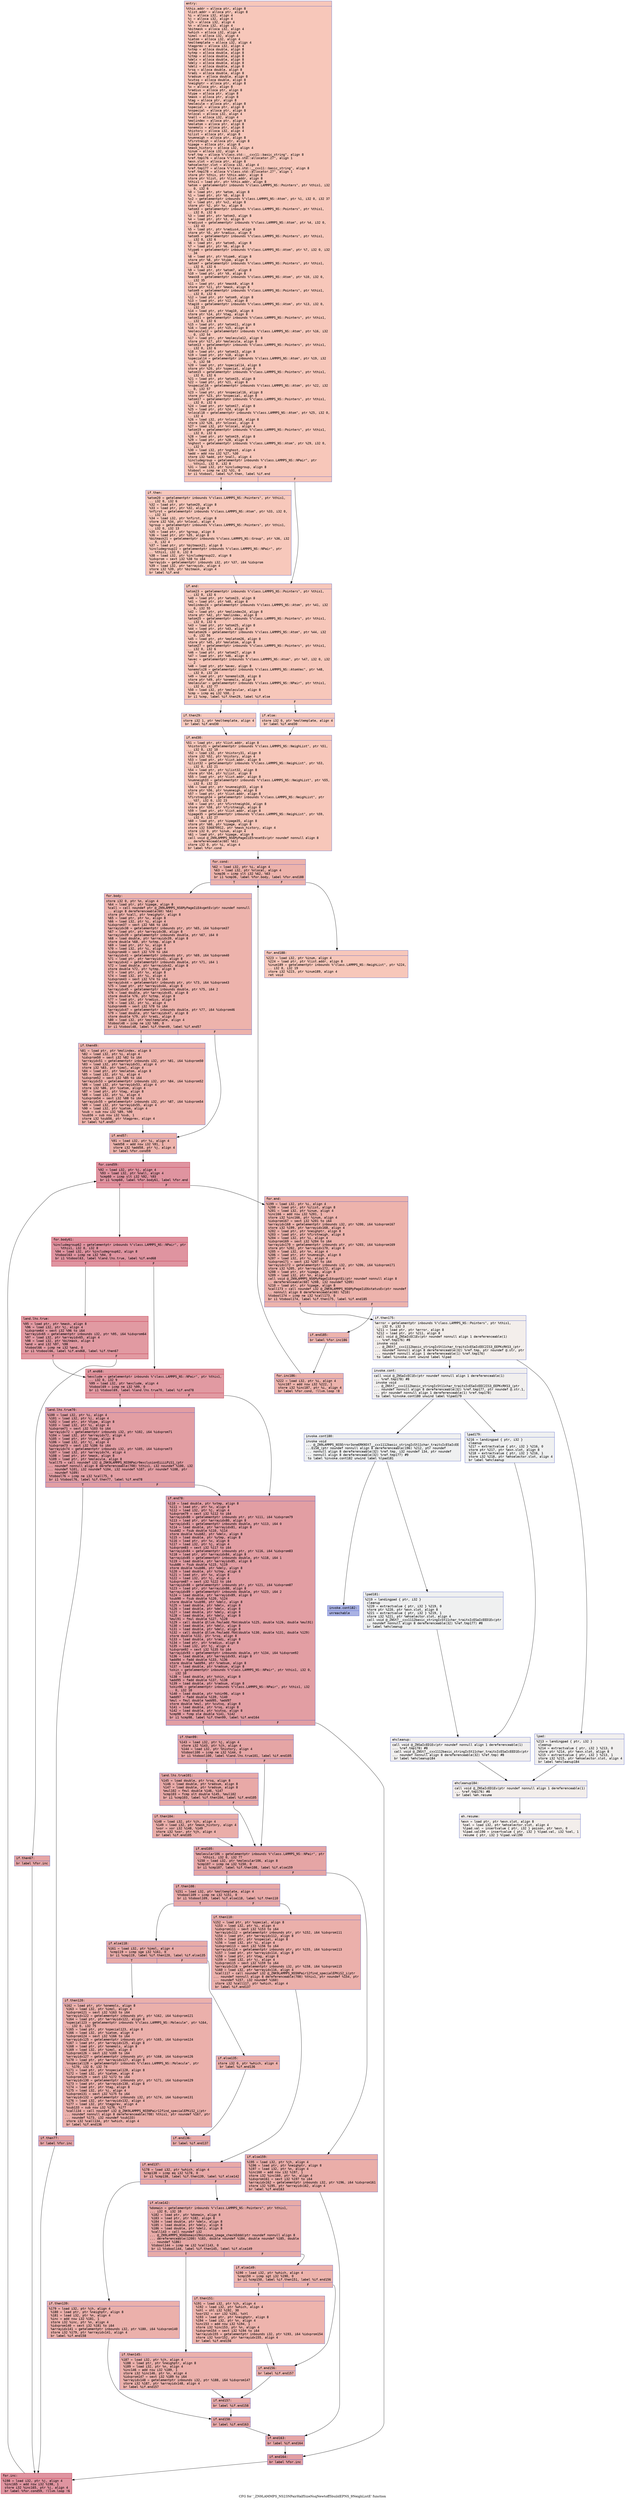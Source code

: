 digraph "CFG for '_ZN9LAMMPS_NS23NPairHalfSizeNsqNewtoff5buildEPNS_9NeighListE' function" {
	label="CFG for '_ZN9LAMMPS_NS23NPairHalfSizeNsqNewtoff5buildEPNS_9NeighListE' function";

	Node0x555a968a8cb0 [shape=record,color="#3d50c3ff", style=filled, fillcolor="#ec7f6370" fontname="Courier",label="{entry:\l|  %this.addr = alloca ptr, align 8\l  %list.addr = alloca ptr, align 8\l  %i = alloca i32, align 4\l  %j = alloca i32, align 4\l  %jh = alloca i32, align 4\l  %n = alloca i32, align 4\l  %bitmask = alloca i32, align 4\l  %which = alloca i32, align 4\l  %imol = alloca i32, align 4\l  %iatom = alloca i32, align 4\l  %moltemplate = alloca i32, align 4\l  %tagprev = alloca i32, align 4\l  %xtmp = alloca double, align 8\l  %ytmp = alloca double, align 8\l  %ztmp = alloca double, align 8\l  %delx = alloca double, align 8\l  %dely = alloca double, align 8\l  %delz = alloca double, align 8\l  %rsq = alloca double, align 8\l  %radi = alloca double, align 8\l  %radsum = alloca double, align 8\l  %cutsq = alloca double, align 8\l  %neighptr = alloca ptr, align 8\l  %x = alloca ptr, align 8\l  %radius = alloca ptr, align 8\l  %type = alloca ptr, align 8\l  %mask = alloca ptr, align 8\l  %tag = alloca ptr, align 8\l  %molecule = alloca ptr, align 8\l  %special = alloca ptr, align 8\l  %nspecial = alloca ptr, align 8\l  %nlocal = alloca i32, align 4\l  %nall = alloca i32, align 4\l  %molindex = alloca ptr, align 8\l  %molatom = alloca ptr, align 8\l  %onemols = alloca ptr, align 8\l  %history = alloca i32, align 4\l  %ilist = alloca ptr, align 8\l  %numneigh = alloca ptr, align 8\l  %firstneigh = alloca ptr, align 8\l  %ipage = alloca ptr, align 8\l  %mask_history = alloca i32, align 4\l  %inum = alloca i32, align 4\l  %ref.tmp = alloca %\"class.std::__cxx11::basic_string\", align 8\l  %ref.tmp176 = alloca %\"class.std::allocator.27\", align 1\l  %exn.slot = alloca ptr, align 8\l  %ehselector.slot = alloca i32, align 4\l  %ref.tmp177 = alloca %\"class.std::__cxx11::basic_string\", align 8\l  %ref.tmp178 = alloca %\"class.std::allocator.27\", align 1\l  store ptr %this, ptr %this.addr, align 8\l  store ptr %list, ptr %list.addr, align 8\l  %this1 = load ptr, ptr %this.addr, align 8\l  %atom = getelementptr inbounds %\"class.LAMMPS_NS::Pointers\", ptr %this1, i32\l... 0, i32 6\l  %0 = load ptr, ptr %atom, align 8\l  %1 = load ptr, ptr %0, align 8\l  %x2 = getelementptr inbounds %\"class.LAMMPS_NS::Atom\", ptr %1, i32 0, i32 37\l  %2 = load ptr, ptr %x2, align 8\l  store ptr %2, ptr %x, align 8\l  %atom3 = getelementptr inbounds %\"class.LAMMPS_NS::Pointers\", ptr %this1,\l... i32 0, i32 6\l  %3 = load ptr, ptr %atom3, align 8\l  %4 = load ptr, ptr %3, align 8\l  %radius4 = getelementptr inbounds %\"class.LAMMPS_NS::Atom\", ptr %4, i32 0,\l... i32 43\l  %5 = load ptr, ptr %radius4, align 8\l  store ptr %5, ptr %radius, align 8\l  %atom5 = getelementptr inbounds %\"class.LAMMPS_NS::Pointers\", ptr %this1,\l... i32 0, i32 6\l  %6 = load ptr, ptr %atom5, align 8\l  %7 = load ptr, ptr %6, align 8\l  %type6 = getelementptr inbounds %\"class.LAMMPS_NS::Atom\", ptr %7, i32 0, i32\l... 34\l  %8 = load ptr, ptr %type6, align 8\l  store ptr %8, ptr %type, align 8\l  %atom7 = getelementptr inbounds %\"class.LAMMPS_NS::Pointers\", ptr %this1,\l... i32 0, i32 6\l  %9 = load ptr, ptr %atom7, align 8\l  %10 = load ptr, ptr %9, align 8\l  %mask8 = getelementptr inbounds %\"class.LAMMPS_NS::Atom\", ptr %10, i32 0,\l... i32 35\l  %11 = load ptr, ptr %mask8, align 8\l  store ptr %11, ptr %mask, align 8\l  %atom9 = getelementptr inbounds %\"class.LAMMPS_NS::Pointers\", ptr %this1,\l... i32 0, i32 6\l  %12 = load ptr, ptr %atom9, align 8\l  %13 = load ptr, ptr %12, align 8\l  %tag10 = getelementptr inbounds %\"class.LAMMPS_NS::Atom\", ptr %13, i32 0,\l... i32 33\l  %14 = load ptr, ptr %tag10, align 8\l  store ptr %14, ptr %tag, align 8\l  %atom11 = getelementptr inbounds %\"class.LAMMPS_NS::Pointers\", ptr %this1,\l... i32 0, i32 6\l  %15 = load ptr, ptr %atom11, align 8\l  %16 = load ptr, ptr %15, align 8\l  %molecule12 = getelementptr inbounds %\"class.LAMMPS_NS::Atom\", ptr %16, i32\l... 0, i32 54\l  %17 = load ptr, ptr %molecule12, align 8\l  store ptr %17, ptr %molecule, align 8\l  %atom13 = getelementptr inbounds %\"class.LAMMPS_NS::Pointers\", ptr %this1,\l... i32 0, i32 6\l  %18 = load ptr, ptr %atom13, align 8\l  %19 = load ptr, ptr %18, align 8\l  %special14 = getelementptr inbounds %\"class.LAMMPS_NS::Atom\", ptr %19, i32\l... 0, i32 58\l  %20 = load ptr, ptr %special14, align 8\l  store ptr %20, ptr %special, align 8\l  %atom15 = getelementptr inbounds %\"class.LAMMPS_NS::Pointers\", ptr %this1,\l... i32 0, i32 6\l  %21 = load ptr, ptr %atom15, align 8\l  %22 = load ptr, ptr %21, align 8\l  %nspecial16 = getelementptr inbounds %\"class.LAMMPS_NS::Atom\", ptr %22, i32\l... 0, i32 57\l  %23 = load ptr, ptr %nspecial16, align 8\l  store ptr %23, ptr %nspecial, align 8\l  %atom17 = getelementptr inbounds %\"class.LAMMPS_NS::Pointers\", ptr %this1,\l... i32 0, i32 6\l  %24 = load ptr, ptr %atom17, align 8\l  %25 = load ptr, ptr %24, align 8\l  %nlocal18 = getelementptr inbounds %\"class.LAMMPS_NS::Atom\", ptr %25, i32 0,\l... i32 4\l  %26 = load i32, ptr %nlocal18, align 8\l  store i32 %26, ptr %nlocal, align 4\l  %27 = load i32, ptr %nlocal, align 4\l  %atom19 = getelementptr inbounds %\"class.LAMMPS_NS::Pointers\", ptr %this1,\l... i32 0, i32 6\l  %28 = load ptr, ptr %atom19, align 8\l  %29 = load ptr, ptr %28, align 8\l  %nghost = getelementptr inbounds %\"class.LAMMPS_NS::Atom\", ptr %29, i32 0,\l... i32 5\l  %30 = load i32, ptr %nghost, align 4\l  %add = add nsw i32 %27, %30\l  store i32 %add, ptr %nall, align 4\l  %includegroup = getelementptr inbounds %\"class.LAMMPS_NS::NPair\", ptr\l... %this1, i32 0, i32 8\l  %31 = load i32, ptr %includegroup, align 8\l  %tobool = icmp ne i32 %31, 0\l  br i1 %tobool, label %if.then, label %if.end\l|{<s0>T|<s1>F}}"];
	Node0x555a968a8cb0:s0 -> Node0x555a968af0a0[tooltip="entry -> if.then\nProbability 62.50%" ];
	Node0x555a968a8cb0:s1 -> Node0x555a968af110[tooltip="entry -> if.end\nProbability 37.50%" ];
	Node0x555a968af0a0 [shape=record,color="#3d50c3ff", style=filled, fillcolor="#ed836670" fontname="Courier",label="{if.then:\l|  %atom20 = getelementptr inbounds %\"class.LAMMPS_NS::Pointers\", ptr %this1,\l... i32 0, i32 6\l  %32 = load ptr, ptr %atom20, align 8\l  %33 = load ptr, ptr %32, align 8\l  %nfirst = getelementptr inbounds %\"class.LAMMPS_NS::Atom\", ptr %33, i32 0,\l... i32 31\l  %34 = load i32, ptr %nfirst, align 8\l  store i32 %34, ptr %nlocal, align 4\l  %group = getelementptr inbounds %\"class.LAMMPS_NS::Pointers\", ptr %this1,\l... i32 0, i32 13\l  %35 = load ptr, ptr %group, align 8\l  %36 = load ptr, ptr %35, align 8\l  %bitmask21 = getelementptr inbounds %\"class.LAMMPS_NS::Group\", ptr %36, i32\l... 0, i32 4\l  %37 = load ptr, ptr %bitmask21, align 8\l  %includegroup22 = getelementptr inbounds %\"class.LAMMPS_NS::NPair\", ptr\l... %this1, i32 0, i32 8\l  %38 = load i32, ptr %includegroup22, align 8\l  %idxprom = sext i32 %38 to i64\l  %arrayidx = getelementptr inbounds i32, ptr %37, i64 %idxprom\l  %39 = load i32, ptr %arrayidx, align 4\l  store i32 %39, ptr %bitmask, align 4\l  br label %if.end\l}"];
	Node0x555a968af0a0 -> Node0x555a968af110[tooltip="if.then -> if.end\nProbability 100.00%" ];
	Node0x555a968af110 [shape=record,color="#3d50c3ff", style=filled, fillcolor="#ec7f6370" fontname="Courier",label="{if.end:\l|  %atom23 = getelementptr inbounds %\"class.LAMMPS_NS::Pointers\", ptr %this1,\l... i32 0, i32 6\l  %40 = load ptr, ptr %atom23, align 8\l  %41 = load ptr, ptr %40, align 8\l  %molindex24 = getelementptr inbounds %\"class.LAMMPS_NS::Atom\", ptr %41, i32\l... 0, i32 55\l  %42 = load ptr, ptr %molindex24, align 8\l  store ptr %42, ptr %molindex, align 8\l  %atom25 = getelementptr inbounds %\"class.LAMMPS_NS::Pointers\", ptr %this1,\l... i32 0, i32 6\l  %43 = load ptr, ptr %atom25, align 8\l  %44 = load ptr, ptr %43, align 8\l  %molatom26 = getelementptr inbounds %\"class.LAMMPS_NS::Atom\", ptr %44, i32\l... 0, i32 56\l  %45 = load ptr, ptr %molatom26, align 8\l  store ptr %45, ptr %molatom, align 8\l  %atom27 = getelementptr inbounds %\"class.LAMMPS_NS::Pointers\", ptr %this1,\l... i32 0, i32 6\l  %46 = load ptr, ptr %atom27, align 8\l  %47 = load ptr, ptr %46, align 8\l  %avec = getelementptr inbounds %\"class.LAMMPS_NS::Atom\", ptr %47, i32 0, i32\l... 2\l  %48 = load ptr, ptr %avec, align 8\l  %onemols28 = getelementptr inbounds %\"class.LAMMPS_NS::AtomVec\", ptr %48,\l... i32 0, i32 24\l  %49 = load ptr, ptr %onemols28, align 8\l  store ptr %49, ptr %onemols, align 8\l  %molecular = getelementptr inbounds %\"class.LAMMPS_NS::NPair\", ptr %this1,\l... i32 0, i32 77\l  %50 = load i32, ptr %molecular, align 8\l  %cmp = icmp eq i32 %50, 2\l  br i1 %cmp, label %if.then29, label %if.else\l|{<s0>T|<s1>F}}"];
	Node0x555a968af110:s0 -> Node0x555a968b1ea0[tooltip="if.end -> if.then29\nProbability 50.00%" ];
	Node0x555a968af110:s1 -> Node0x555a968b1f20[tooltip="if.end -> if.else\nProbability 50.00%" ];
	Node0x555a968b1ea0 [shape=record,color="#3d50c3ff", style=filled, fillcolor="#ef886b70" fontname="Courier",label="{if.then29:\l|  store i32 1, ptr %moltemplate, align 4\l  br label %if.end30\l}"];
	Node0x555a968b1ea0 -> Node0x555a968b20e0[tooltip="if.then29 -> if.end30\nProbability 100.00%" ];
	Node0x555a968b1f20 [shape=record,color="#3d50c3ff", style=filled, fillcolor="#ef886b70" fontname="Courier",label="{if.else:\l|  store i32 0, ptr %moltemplate, align 4\l  br label %if.end30\l}"];
	Node0x555a968b1f20 -> Node0x555a968b20e0[tooltip="if.else -> if.end30\nProbability 100.00%" ];
	Node0x555a968b20e0 [shape=record,color="#3d50c3ff", style=filled, fillcolor="#ec7f6370" fontname="Courier",label="{if.end30:\l|  %51 = load ptr, ptr %list.addr, align 8\l  %history31 = getelementptr inbounds %\"class.LAMMPS_NS::NeighList\", ptr %51,\l... i32 0, i32 10\l  %52 = load i32, ptr %history31, align 8\l  store i32 %52, ptr %history, align 4\l  %53 = load ptr, ptr %list.addr, align 8\l  %ilist32 = getelementptr inbounds %\"class.LAMMPS_NS::NeighList\", ptr %53,\l... i32 0, i32 21\l  %54 = load ptr, ptr %ilist32, align 8\l  store ptr %54, ptr %ilist, align 8\l  %55 = load ptr, ptr %list.addr, align 8\l  %numneigh33 = getelementptr inbounds %\"class.LAMMPS_NS::NeighList\", ptr %55,\l... i32 0, i32 22\l  %56 = load ptr, ptr %numneigh33, align 8\l  store ptr %56, ptr %numneigh, align 8\l  %57 = load ptr, ptr %list.addr, align 8\l  %firstneigh34 = getelementptr inbounds %\"class.LAMMPS_NS::NeighList\", ptr\l... %57, i32 0, i32 23\l  %58 = load ptr, ptr %firstneigh34, align 8\l  store ptr %58, ptr %firstneigh, align 8\l  %59 = load ptr, ptr %list.addr, align 8\l  %ipage35 = getelementptr inbounds %\"class.LAMMPS_NS::NeighList\", ptr %59,\l... i32 0, i32 27\l  %60 = load ptr, ptr %ipage35, align 8\l  store ptr %60, ptr %ipage, align 8\l  store i32 536870912, ptr %mask_history, align 4\l  store i32 0, ptr %inum, align 4\l  %61 = load ptr, ptr %ipage, align 8\l  call void @_ZN9LAMMPS_NS6MyPageIiE5resetEv(ptr noundef nonnull align 8\l... dereferenceable(60) %61)\l  store i32 0, ptr %i, align 4\l  br label %for.cond\l}"];
	Node0x555a968b20e0 -> Node0x555a968b3b00[tooltip="if.end30 -> for.cond\nProbability 100.00%" ];
	Node0x555a968b3b00 [shape=record,color="#3d50c3ff", style=filled, fillcolor="#d6524470" fontname="Courier",label="{for.cond:\l|  %62 = load i32, ptr %i, align 4\l  %63 = load i32, ptr %nlocal, align 4\l  %cmp36 = icmp slt i32 %62, %63\l  br i1 %cmp36, label %for.body, label %for.end188\l|{<s0>T|<s1>F}}"];
	Node0x555a968b3b00:s0 -> Node0x555a968b3db0[tooltip="for.cond -> for.body\nProbability 96.88%" ];
	Node0x555a968b3b00:s1 -> Node0x555a968b3e30[tooltip="for.cond -> for.end188\nProbability 3.12%" ];
	Node0x555a968b3db0 [shape=record,color="#3d50c3ff", style=filled, fillcolor="#d6524470" fontname="Courier",label="{for.body:\l|  store i32 0, ptr %n, align 4\l  %64 = load ptr, ptr %ipage, align 8\l  %call = call noundef ptr @_ZN9LAMMPS_NS6MyPageIiE4vgetEv(ptr noundef nonnull\l... align 8 dereferenceable(60) %64)\l  store ptr %call, ptr %neighptr, align 8\l  %65 = load ptr, ptr %x, align 8\l  %66 = load i32, ptr %i, align 4\l  %idxprom37 = sext i32 %66 to i64\l  %arrayidx38 = getelementptr inbounds ptr, ptr %65, i64 %idxprom37\l  %67 = load ptr, ptr %arrayidx38, align 8\l  %arrayidx39 = getelementptr inbounds double, ptr %67, i64 0\l  %68 = load double, ptr %arrayidx39, align 8\l  store double %68, ptr %xtmp, align 8\l  %69 = load ptr, ptr %x, align 8\l  %70 = load i32, ptr %i, align 4\l  %idxprom40 = sext i32 %70 to i64\l  %arrayidx41 = getelementptr inbounds ptr, ptr %69, i64 %idxprom40\l  %71 = load ptr, ptr %arrayidx41, align 8\l  %arrayidx42 = getelementptr inbounds double, ptr %71, i64 1\l  %72 = load double, ptr %arrayidx42, align 8\l  store double %72, ptr %ytmp, align 8\l  %73 = load ptr, ptr %x, align 8\l  %74 = load i32, ptr %i, align 4\l  %idxprom43 = sext i32 %74 to i64\l  %arrayidx44 = getelementptr inbounds ptr, ptr %73, i64 %idxprom43\l  %75 = load ptr, ptr %arrayidx44, align 8\l  %arrayidx45 = getelementptr inbounds double, ptr %75, i64 2\l  %76 = load double, ptr %arrayidx45, align 8\l  store double %76, ptr %ztmp, align 8\l  %77 = load ptr, ptr %radius, align 8\l  %78 = load i32, ptr %i, align 4\l  %idxprom46 = sext i32 %78 to i64\l  %arrayidx47 = getelementptr inbounds double, ptr %77, i64 %idxprom46\l  %79 = load double, ptr %arrayidx47, align 8\l  store double %79, ptr %radi, align 8\l  %80 = load i32, ptr %moltemplate, align 4\l  %tobool48 = icmp ne i32 %80, 0\l  br i1 %tobool48, label %if.then49, label %if.end57\l|{<s0>T|<s1>F}}"];
	Node0x555a968b3db0:s0 -> Node0x555a968b5710[tooltip="for.body -> if.then49\nProbability 62.50%" ];
	Node0x555a968b3db0:s1 -> Node0x555a968b57f0[tooltip="for.body -> if.end57\nProbability 37.50%" ];
	Node0x555a968b5710 [shape=record,color="#3d50c3ff", style=filled, fillcolor="#d8564670" fontname="Courier",label="{if.then49:\l|  %81 = load ptr, ptr %molindex, align 8\l  %82 = load i32, ptr %i, align 4\l  %idxprom50 = sext i32 %82 to i64\l  %arrayidx51 = getelementptr inbounds i32, ptr %81, i64 %idxprom50\l  %83 = load i32, ptr %arrayidx51, align 4\l  store i32 %83, ptr %imol, align 4\l  %84 = load ptr, ptr %molatom, align 8\l  %85 = load i32, ptr %i, align 4\l  %idxprom52 = sext i32 %85 to i64\l  %arrayidx53 = getelementptr inbounds i32, ptr %84, i64 %idxprom52\l  %86 = load i32, ptr %arrayidx53, align 4\l  store i32 %86, ptr %iatom, align 4\l  %87 = load ptr, ptr %tag, align 8\l  %88 = load i32, ptr %i, align 4\l  %idxprom54 = sext i32 %88 to i64\l  %arrayidx55 = getelementptr inbounds i32, ptr %87, i64 %idxprom54\l  %89 = load i32, ptr %arrayidx55, align 4\l  %90 = load i32, ptr %iatom, align 4\l  %sub = sub nsw i32 %89, %90\l  %sub56 = sub nsw i32 %sub, 1\l  store i32 %sub56, ptr %tagprev, align 4\l  br label %if.end57\l}"];
	Node0x555a968b5710 -> Node0x555a968b57f0[tooltip="if.then49 -> if.end57\nProbability 100.00%" ];
	Node0x555a968b57f0 [shape=record,color="#3d50c3ff", style=filled, fillcolor="#d6524470" fontname="Courier",label="{if.end57:\l|  %91 = load i32, ptr %i, align 4\l  %add58 = add nsw i32 %91, 1\l  store i32 %add58, ptr %j, align 4\l  br label %for.cond59\l}"];
	Node0x555a968b57f0 -> Node0x555a968b6850[tooltip="if.end57 -> for.cond59\nProbability 100.00%" ];
	Node0x555a968b6850 [shape=record,color="#b70d28ff", style=filled, fillcolor="#b70d2870" fontname="Courier",label="{for.cond59:\l|  %92 = load i32, ptr %j, align 4\l  %93 = load i32, ptr %nall, align 4\l  %cmp60 = icmp slt i32 %92, %93\l  br i1 %cmp60, label %for.body61, label %for.end\l|{<s0>T|<s1>F}}"];
	Node0x555a968b6850:s0 -> Node0x555a968b6af0[tooltip="for.cond59 -> for.body61\nProbability 96.88%" ];
	Node0x555a968b6850:s1 -> Node0x555a968b6b70[tooltip="for.cond59 -> for.end\nProbability 3.12%" ];
	Node0x555a968b6af0 [shape=record,color="#b70d28ff", style=filled, fillcolor="#b70d2870" fontname="Courier",label="{for.body61:\l|  %includegroup62 = getelementptr inbounds %\"class.LAMMPS_NS::NPair\", ptr\l... %this1, i32 0, i32 8\l  %94 = load i32, ptr %includegroup62, align 8\l  %tobool63 = icmp ne i32 %94, 0\l  br i1 %tobool63, label %land.lhs.true, label %if.end68\l|{<s0>T|<s1>F}}"];
	Node0x555a968b6af0:s0 -> Node0x555a968b6ec0[tooltip="for.body61 -> land.lhs.true\nProbability 62.50%" ];
	Node0x555a968b6af0:s1 -> Node0x555a968b6f40[tooltip="for.body61 -> if.end68\nProbability 37.50%" ];
	Node0x555a968b6ec0 [shape=record,color="#b70d28ff", style=filled, fillcolor="#bb1b2c70" fontname="Courier",label="{land.lhs.true:\l|  %95 = load ptr, ptr %mask, align 8\l  %96 = load i32, ptr %j, align 4\l  %idxprom64 = sext i32 %96 to i64\l  %arrayidx65 = getelementptr inbounds i32, ptr %95, i64 %idxprom64\l  %97 = load i32, ptr %arrayidx65, align 4\l  %98 = load i32, ptr %bitmask, align 4\l  %and = and i32 %97, %98\l  %tobool66 = icmp ne i32 %and, 0\l  br i1 %tobool66, label %if.end68, label %if.then67\l|{<s0>T|<s1>F}}"];
	Node0x555a968b6ec0:s0 -> Node0x555a968b6f40[tooltip="land.lhs.true -> if.end68\nProbability 62.50%" ];
	Node0x555a968b6ec0:s1 -> Node0x555a968b1500[tooltip="land.lhs.true -> if.then67\nProbability 37.50%" ];
	Node0x555a968b1500 [shape=record,color="#3d50c3ff", style=filled, fillcolor="#c5333470" fontname="Courier",label="{if.then67:\l|  br label %for.inc\l}"];
	Node0x555a968b1500 -> Node0x555a968b1630[tooltip="if.then67 -> for.inc\nProbability 100.00%" ];
	Node0x555a968b6f40 [shape=record,color="#b70d28ff", style=filled, fillcolor="#bb1b2c70" fontname="Courier",label="{if.end68:\l|  %exclude = getelementptr inbounds %\"class.LAMMPS_NS::NPair\", ptr %this1,\l... i32 0, i32 9\l  %99 = load i32, ptr %exclude, align 4\l  %tobool69 = icmp ne i32 %99, 0\l  br i1 %tobool69, label %land.lhs.true70, label %if.end78\l|{<s0>T|<s1>F}}"];
	Node0x555a968b6f40:s0 -> Node0x555a968b8220[tooltip="if.end68 -> land.lhs.true70\nProbability 62.50%" ];
	Node0x555a968b6f40:s1 -> Node0x555a968b82a0[tooltip="if.end68 -> if.end78\nProbability 37.50%" ];
	Node0x555a968b8220 [shape=record,color="#3d50c3ff", style=filled, fillcolor="#be242e70" fontname="Courier",label="{land.lhs.true70:\l|  %100 = load i32, ptr %i, align 4\l  %101 = load i32, ptr %j, align 4\l  %102 = load ptr, ptr %type, align 8\l  %103 = load i32, ptr %i, align 4\l  %idxprom71 = sext i32 %103 to i64\l  %arrayidx72 = getelementptr inbounds i32, ptr %102, i64 %idxprom71\l  %104 = load i32, ptr %arrayidx72, align 4\l  %105 = load ptr, ptr %type, align 8\l  %106 = load i32, ptr %j, align 4\l  %idxprom73 = sext i32 %106 to i64\l  %arrayidx74 = getelementptr inbounds i32, ptr %105, i64 %idxprom73\l  %107 = load i32, ptr %arrayidx74, align 4\l  %108 = load ptr, ptr %mask, align 8\l  %109 = load ptr, ptr %molecule, align 8\l  %call75 = call noundef i32 @_ZNK9LAMMPS_NS5NPair9exclusionEiiiiPiS1_(ptr\l... noundef nonnull align 8 dereferenceable(708) %this1, i32 noundef %100, i32\l... noundef %101, i32 noundef %104, i32 noundef %107, ptr noundef %108, ptr\l... noundef %109)\l  %tobool76 = icmp ne i32 %call75, 0\l  br i1 %tobool76, label %if.then77, label %if.end78\l|{<s0>T|<s1>F}}"];
	Node0x555a968b8220:s0 -> Node0x555a968b8f40[tooltip="land.lhs.true70 -> if.then77\nProbability 62.50%" ];
	Node0x555a968b8220:s1 -> Node0x555a968b82a0[tooltip="land.lhs.true70 -> if.end78\nProbability 37.50%" ];
	Node0x555a968b8f40 [shape=record,color="#3d50c3ff", style=filled, fillcolor="#c32e3170" fontname="Courier",label="{if.then77:\l|  br label %for.inc\l}"];
	Node0x555a968b8f40 -> Node0x555a968b1630[tooltip="if.then77 -> for.inc\nProbability 100.00%" ];
	Node0x555a968b82a0 [shape=record,color="#3d50c3ff", style=filled, fillcolor="#be242e70" fontname="Courier",label="{if.end78:\l|  %110 = load double, ptr %xtmp, align 8\l  %111 = load ptr, ptr %x, align 8\l  %112 = load i32, ptr %j, align 4\l  %idxprom79 = sext i32 %112 to i64\l  %arrayidx80 = getelementptr inbounds ptr, ptr %111, i64 %idxprom79\l  %113 = load ptr, ptr %arrayidx80, align 8\l  %arrayidx81 = getelementptr inbounds double, ptr %113, i64 0\l  %114 = load double, ptr %arrayidx81, align 8\l  %sub82 = fsub double %110, %114\l  store double %sub82, ptr %delx, align 8\l  %115 = load double, ptr %ytmp, align 8\l  %116 = load ptr, ptr %x, align 8\l  %117 = load i32, ptr %j, align 4\l  %idxprom83 = sext i32 %117 to i64\l  %arrayidx84 = getelementptr inbounds ptr, ptr %116, i64 %idxprom83\l  %118 = load ptr, ptr %arrayidx84, align 8\l  %arrayidx85 = getelementptr inbounds double, ptr %118, i64 1\l  %119 = load double, ptr %arrayidx85, align 8\l  %sub86 = fsub double %115, %119\l  store double %sub86, ptr %dely, align 8\l  %120 = load double, ptr %ztmp, align 8\l  %121 = load ptr, ptr %x, align 8\l  %122 = load i32, ptr %j, align 4\l  %idxprom87 = sext i32 %122 to i64\l  %arrayidx88 = getelementptr inbounds ptr, ptr %121, i64 %idxprom87\l  %123 = load ptr, ptr %arrayidx88, align 8\l  %arrayidx89 = getelementptr inbounds double, ptr %123, i64 2\l  %124 = load double, ptr %arrayidx89, align 8\l  %sub90 = fsub double %120, %124\l  store double %sub90, ptr %delz, align 8\l  %125 = load double, ptr %delx, align 8\l  %126 = load double, ptr %delx, align 8\l  %127 = load double, ptr %dely, align 8\l  %128 = load double, ptr %dely, align 8\l  %mul91 = fmul double %127, %128\l  %129 = call double @llvm.fmuladd.f64(double %125, double %126, double %mul91)\l  %130 = load double, ptr %delz, align 8\l  %131 = load double, ptr %delz, align 8\l  %132 = call double @llvm.fmuladd.f64(double %130, double %131, double %129)\l  store double %132, ptr %rsq, align 8\l  %133 = load double, ptr %radi, align 8\l  %134 = load ptr, ptr %radius, align 8\l  %135 = load i32, ptr %j, align 4\l  %idxprom92 = sext i32 %135 to i64\l  %arrayidx93 = getelementptr inbounds double, ptr %134, i64 %idxprom92\l  %136 = load double, ptr %arrayidx93, align 8\l  %add94 = fadd double %133, %136\l  store double %add94, ptr %radsum, align 8\l  %137 = load double, ptr %radsum, align 8\l  %skin = getelementptr inbounds %\"class.LAMMPS_NS::NPair\", ptr %this1, i32 0,\l... i32 10\l  %138 = load double, ptr %skin, align 8\l  %add95 = fadd double %137, %138\l  %139 = load double, ptr %radsum, align 8\l  %skin96 = getelementptr inbounds %\"class.LAMMPS_NS::NPair\", ptr %this1, i32\l... 0, i32 10\l  %140 = load double, ptr %skin96, align 8\l  %add97 = fadd double %139, %140\l  %mul = fmul double %add95, %add97\l  store double %mul, ptr %cutsq, align 8\l  %141 = load double, ptr %rsq, align 8\l  %142 = load double, ptr %cutsq, align 8\l  %cmp98 = fcmp ole double %141, %142\l  br i1 %cmp98, label %if.then99, label %if.end164\l|{<s0>T|<s1>F}}"];
	Node0x555a968b82a0:s0 -> Node0x555a968af5b0[tooltip="if.end78 -> if.then99\nProbability 50.00%" ];
	Node0x555a968b82a0:s1 -> Node0x555a968af630[tooltip="if.end78 -> if.end164\nProbability 50.00%" ];
	Node0x555a968af5b0 [shape=record,color="#3d50c3ff", style=filled, fillcolor="#c5333470" fontname="Courier",label="{if.then99:\l|  %143 = load i32, ptr %j, align 4\l  store i32 %143, ptr %jh, align 4\l  %144 = load i32, ptr %history, align 4\l  %tobool100 = icmp ne i32 %144, 0\l  br i1 %tobool100, label %land.lhs.true101, label %if.end105\l|{<s0>T|<s1>F}}"];
	Node0x555a968af5b0:s0 -> Node0x555a968afa50[tooltip="if.then99 -> land.lhs.true101\nProbability 62.50%" ];
	Node0x555a968af5b0:s1 -> Node0x555a968afaf0[tooltip="if.then99 -> if.end105\nProbability 37.50%" ];
	Node0x555a968afa50 [shape=record,color="#3d50c3ff", style=filled, fillcolor="#ca3b3770" fontname="Courier",label="{land.lhs.true101:\l|  %145 = load double, ptr %rsq, align 8\l  %146 = load double, ptr %radsum, align 8\l  %147 = load double, ptr %radsum, align 8\l  %mul102 = fmul double %146, %147\l  %cmp103 = fcmp olt double %145, %mul102\l  br i1 %cmp103, label %if.then104, label %if.end105\l|{<s0>T|<s1>F}}"];
	Node0x555a968afa50:s0 -> Node0x555a968aff70[tooltip="land.lhs.true101 -> if.then104\nProbability 50.00%" ];
	Node0x555a968afa50:s1 -> Node0x555a968afaf0[tooltip="land.lhs.true101 -> if.end105\nProbability 50.00%" ];
	Node0x555a968aff70 [shape=record,color="#3d50c3ff", style=filled, fillcolor="#d0473d70" fontname="Courier",label="{if.then104:\l|  %148 = load i32, ptr %jh, align 4\l  %149 = load i32, ptr %mask_history, align 4\l  %xor = xor i32 %148, %149\l  store i32 %xor, ptr %jh, align 4\l  br label %if.end105\l}"];
	Node0x555a968aff70 -> Node0x555a968afaf0[tooltip="if.then104 -> if.end105\nProbability 100.00%" ];
	Node0x555a968afaf0 [shape=record,color="#3d50c3ff", style=filled, fillcolor="#c5333470" fontname="Courier",label="{if.end105:\l|  %molecular106 = getelementptr inbounds %\"class.LAMMPS_NS::NPair\", ptr\l... %this1, i32 0, i32 77\l  %150 = load i32, ptr %molecular106, align 8\l  %cmp107 = icmp ne i32 %150, 0\l  br i1 %cmp107, label %if.then108, label %if.else159\l|{<s0>T|<s1>F}}"];
	Node0x555a968afaf0:s0 -> Node0x555a968bd530[tooltip="if.end105 -> if.then108\nProbability 62.50%" ];
	Node0x555a968afaf0:s1 -> Node0x555a968bd5b0[tooltip="if.end105 -> if.else159\nProbability 37.50%" ];
	Node0x555a968bd530 [shape=record,color="#3d50c3ff", style=filled, fillcolor="#ca3b3770" fontname="Courier",label="{if.then108:\l|  %151 = load i32, ptr %moltemplate, align 4\l  %tobool109 = icmp ne i32 %151, 0\l  br i1 %tobool109, label %if.else118, label %if.then110\l|{<s0>T|<s1>F}}"];
	Node0x555a968bd530:s0 -> Node0x555a968bd820[tooltip="if.then108 -> if.else118\nProbability 62.50%" ];
	Node0x555a968bd530:s1 -> Node0x555a968bd8a0[tooltip="if.then108 -> if.then110\nProbability 37.50%" ];
	Node0x555a968bd8a0 [shape=record,color="#3d50c3ff", style=filled, fillcolor="#d24b4070" fontname="Courier",label="{if.then110:\l|  %152 = load ptr, ptr %special, align 8\l  %153 = load i32, ptr %i, align 4\l  %idxprom111 = sext i32 %153 to i64\l  %arrayidx112 = getelementptr inbounds ptr, ptr %152, i64 %idxprom111\l  %154 = load ptr, ptr %arrayidx112, align 8\l  %155 = load ptr, ptr %nspecial, align 8\l  %156 = load i32, ptr %i, align 4\l  %idxprom113 = sext i32 %156 to i64\l  %arrayidx114 = getelementptr inbounds ptr, ptr %155, i64 %idxprom113\l  %157 = load ptr, ptr %arrayidx114, align 8\l  %158 = load ptr, ptr %tag, align 8\l  %159 = load i32, ptr %j, align 4\l  %idxprom115 = sext i32 %159 to i64\l  %arrayidx116 = getelementptr inbounds i32, ptr %158, i64 %idxprom115\l  %160 = load i32, ptr %arrayidx116, align 4\l  %call117 = call noundef i32 @_ZNK9LAMMPS_NS5NPair12find_specialEPKiS2_i(ptr\l... noundef nonnull align 8 dereferenceable(708) %this1, ptr noundef %154, ptr\l... noundef %157, i32 noundef %160)\l  store i32 %call117, ptr %which, align 4\l  br label %if.end137\l}"];
	Node0x555a968bd8a0 -> Node0x555a968bf1e0[tooltip="if.then110 -> if.end137\nProbability 100.00%" ];
	Node0x555a968bd820 [shape=record,color="#3d50c3ff", style=filled, fillcolor="#cc403a70" fontname="Courier",label="{if.else118:\l|  %161 = load i32, ptr %imol, align 4\l  %cmp119 = icmp sge i32 %161, 0\l  br i1 %cmp119, label %if.then120, label %if.else135\l|{<s0>T|<s1>F}}"];
	Node0x555a968bd820:s0 -> Node0x555a968bf410[tooltip="if.else118 -> if.then120\nProbability 50.00%" ];
	Node0x555a968bd820:s1 -> Node0x555a968bf490[tooltip="if.else118 -> if.else135\nProbability 50.00%" ];
	Node0x555a968bf410 [shape=record,color="#3d50c3ff", style=filled, fillcolor="#d24b4070" fontname="Courier",label="{if.then120:\l|  %162 = load ptr, ptr %onemols, align 8\l  %163 = load i32, ptr %imol, align 4\l  %idxprom121 = sext i32 %163 to i64\l  %arrayidx122 = getelementptr inbounds ptr, ptr %162, i64 %idxprom121\l  %164 = load ptr, ptr %arrayidx122, align 8\l  %special123 = getelementptr inbounds %\"class.LAMMPS_NS::Molecule\", ptr %164,\l... i32 0, i32 75\l  %165 = load ptr, ptr %special123, align 8\l  %166 = load i32, ptr %iatom, align 4\l  %idxprom124 = sext i32 %166 to i64\l  %arrayidx125 = getelementptr inbounds ptr, ptr %165, i64 %idxprom124\l  %167 = load ptr, ptr %arrayidx125, align 8\l  %168 = load ptr, ptr %onemols, align 8\l  %169 = load i32, ptr %imol, align 4\l  %idxprom126 = sext i32 %169 to i64\l  %arrayidx127 = getelementptr inbounds ptr, ptr %168, i64 %idxprom126\l  %170 = load ptr, ptr %arrayidx127, align 8\l  %nspecial128 = getelementptr inbounds %\"class.LAMMPS_NS::Molecule\", ptr\l... %170, i32 0, i32 74\l  %171 = load ptr, ptr %nspecial128, align 8\l  %172 = load i32, ptr %iatom, align 4\l  %idxprom129 = sext i32 %172 to i64\l  %arrayidx130 = getelementptr inbounds ptr, ptr %171, i64 %idxprom129\l  %173 = load ptr, ptr %arrayidx130, align 8\l  %174 = load ptr, ptr %tag, align 8\l  %175 = load i32, ptr %j, align 4\l  %idxprom131 = sext i32 %175 to i64\l  %arrayidx132 = getelementptr inbounds i32, ptr %174, i64 %idxprom131\l  %176 = load i32, ptr %arrayidx132, align 4\l  %177 = load i32, ptr %tagprev, align 4\l  %sub133 = sub nsw i32 %176, %177\l  %call134 = call noundef i32 @_ZNK9LAMMPS_NS5NPair12find_specialEPKiS2_i(ptr\l... noundef nonnull align 8 dereferenceable(708) %this1, ptr noundef %167, ptr\l... noundef %173, i32 noundef %sub133)\l  store i32 %call134, ptr %which, align 4\l  br label %if.end136\l}"];
	Node0x555a968bf410 -> Node0x555a968c0ae0[tooltip="if.then120 -> if.end136\nProbability 100.00%" ];
	Node0x555a968bf490 [shape=record,color="#3d50c3ff", style=filled, fillcolor="#d24b4070" fontname="Courier",label="{if.else135:\l|  store i32 0, ptr %which, align 4\l  br label %if.end136\l}"];
	Node0x555a968bf490 -> Node0x555a968c0ae0[tooltip="if.else135 -> if.end136\nProbability 100.00%" ];
	Node0x555a968c0ae0 [shape=record,color="#3d50c3ff", style=filled, fillcolor="#cc403a70" fontname="Courier",label="{if.end136:\l|  br label %if.end137\l}"];
	Node0x555a968c0ae0 -> Node0x555a968bf1e0[tooltip="if.end136 -> if.end137\nProbability 100.00%" ];
	Node0x555a968bf1e0 [shape=record,color="#3d50c3ff", style=filled, fillcolor="#ca3b3770" fontname="Courier",label="{if.end137:\l|  %178 = load i32, ptr %which, align 4\l  %cmp138 = icmp eq i32 %178, 0\l  br i1 %cmp138, label %if.then139, label %if.else142\l|{<s0>T|<s1>F}}"];
	Node0x555a968bf1e0:s0 -> Node0x555a968c0e30[tooltip="if.end137 -> if.then139\nProbability 37.50%" ];
	Node0x555a968bf1e0:s1 -> Node0x555a968c0eb0[tooltip="if.end137 -> if.else142\nProbability 62.50%" ];
	Node0x555a968c0e30 [shape=record,color="#3d50c3ff", style=filled, fillcolor="#d24b4070" fontname="Courier",label="{if.then139:\l|  %179 = load i32, ptr %jh, align 4\l  %180 = load ptr, ptr %neighptr, align 8\l  %181 = load i32, ptr %n, align 4\l  %inc = add nsw i32 %181, 1\l  store i32 %inc, ptr %n, align 4\l  %idxprom140 = sext i32 %181 to i64\l  %arrayidx141 = getelementptr inbounds i32, ptr %180, i64 %idxprom140\l  store i32 %179, ptr %arrayidx141, align 4\l  br label %if.end158\l}"];
	Node0x555a968c0e30 -> Node0x555a968c14c0[tooltip="if.then139 -> if.end158\nProbability 100.00%" ];
	Node0x555a968c0eb0 [shape=record,color="#3d50c3ff", style=filled, fillcolor="#cc403a70" fontname="Courier",label="{if.else142:\l|  %domain = getelementptr inbounds %\"class.LAMMPS_NS::Pointers\", ptr %this1,\l... i32 0, i32 10\l  %182 = load ptr, ptr %domain, align 8\l  %183 = load ptr, ptr %182, align 8\l  %184 = load double, ptr %delx, align 8\l  %185 = load double, ptr %dely, align 8\l  %186 = load double, ptr %delz, align 8\l  %call143 = call noundef i32\l... @_ZN9LAMMPS_NS6Domain19minimum_image_checkEddd(ptr noundef nonnull align 8\l... dereferenceable(1200) %183, double noundef %184, double noundef %185, double\l... noundef %186)\l  %tobool144 = icmp ne i32 %call143, 0\l  br i1 %tobool144, label %if.then145, label %if.else149\l|{<s0>T|<s1>F}}"];
	Node0x555a968c0eb0:s0 -> Node0x555a968c1be0[tooltip="if.else142 -> if.then145\nProbability 62.50%" ];
	Node0x555a968c0eb0:s1 -> Node0x555a968c1cc0[tooltip="if.else142 -> if.else149\nProbability 37.50%" ];
	Node0x555a968c1be0 [shape=record,color="#3d50c3ff", style=filled, fillcolor="#d24b4070" fontname="Courier",label="{if.then145:\l|  %187 = load i32, ptr %jh, align 4\l  %188 = load ptr, ptr %neighptr, align 8\l  %189 = load i32, ptr %n, align 4\l  %inc146 = add nsw i32 %189, 1\l  store i32 %inc146, ptr %n, align 4\l  %idxprom147 = sext i32 %189 to i64\l  %arrayidx148 = getelementptr inbounds i32, ptr %188, i64 %idxprom147\l  store i32 %187, ptr %arrayidx148, align 4\l  br label %if.end157\l}"];
	Node0x555a968c1be0 -> Node0x555a968c2310[tooltip="if.then145 -> if.end157\nProbability 100.00%" ];
	Node0x555a968c1cc0 [shape=record,color="#3d50c3ff", style=filled, fillcolor="#d6524470" fontname="Courier",label="{if.else149:\l|  %190 = load i32, ptr %which, align 4\l  %cmp150 = icmp sgt i32 %190, 0\l  br i1 %cmp150, label %if.then151, label %if.end156\l|{<s0>T|<s1>F}}"];
	Node0x555a968c1cc0:s0 -> Node0x555a968c2530[tooltip="if.else149 -> if.then151\nProbability 62.50%" ];
	Node0x555a968c1cc0:s1 -> Node0x555a968c25b0[tooltip="if.else149 -> if.end156\nProbability 37.50%" ];
	Node0x555a968c2530 [shape=record,color="#3d50c3ff", style=filled, fillcolor="#d8564670" fontname="Courier",label="{if.then151:\l|  %191 = load i32, ptr %jh, align 4\l  %192 = load i32, ptr %which, align 4\l  %shl = shl i32 %192, 30\l  %xor152 = xor i32 %191, %shl\l  %193 = load ptr, ptr %neighptr, align 8\l  %194 = load i32, ptr %n, align 4\l  %inc153 = add nsw i32 %194, 1\l  store i32 %inc153, ptr %n, align 4\l  %idxprom154 = sext i32 %194 to i64\l  %arrayidx155 = getelementptr inbounds i32, ptr %193, i64 %idxprom154\l  store i32 %xor152, ptr %arrayidx155, align 4\l  br label %if.end156\l}"];
	Node0x555a968c2530 -> Node0x555a968c25b0[tooltip="if.then151 -> if.end156\nProbability 100.00%" ];
	Node0x555a968c25b0 [shape=record,color="#3d50c3ff", style=filled, fillcolor="#d6524470" fontname="Courier",label="{if.end156:\l|  br label %if.end157\l}"];
	Node0x555a968c25b0 -> Node0x555a968c2310[tooltip="if.end156 -> if.end157\nProbability 100.00%" ];
	Node0x555a968c2310 [shape=record,color="#3d50c3ff", style=filled, fillcolor="#cc403a70" fontname="Courier",label="{if.end157:\l|  br label %if.end158\l}"];
	Node0x555a968c2310 -> Node0x555a968c14c0[tooltip="if.end157 -> if.end158\nProbability 100.00%" ];
	Node0x555a968c14c0 [shape=record,color="#3d50c3ff", style=filled, fillcolor="#ca3b3770" fontname="Courier",label="{if.end158:\l|  br label %if.end163\l}"];
	Node0x555a968c14c0 -> Node0x555a968b7910[tooltip="if.end158 -> if.end163\nProbability 100.00%" ];
	Node0x555a968bd5b0 [shape=record,color="#3d50c3ff", style=filled, fillcolor="#d0473d70" fontname="Courier",label="{if.else159:\l|  %195 = load i32, ptr %jh, align 4\l  %196 = load ptr, ptr %neighptr, align 8\l  %197 = load i32, ptr %n, align 4\l  %inc160 = add nsw i32 %197, 1\l  store i32 %inc160, ptr %n, align 4\l  %idxprom161 = sext i32 %197 to i64\l  %arrayidx162 = getelementptr inbounds i32, ptr %196, i64 %idxprom161\l  store i32 %195, ptr %arrayidx162, align 4\l  br label %if.end163\l}"];
	Node0x555a968bd5b0 -> Node0x555a968b7910[tooltip="if.else159 -> if.end163\nProbability 100.00%" ];
	Node0x555a968b7910 [shape=record,color="#3d50c3ff", style=filled, fillcolor="#c5333470" fontname="Courier",label="{if.end163:\l|  br label %if.end164\l}"];
	Node0x555a968b7910 -> Node0x555a968af630[tooltip="if.end163 -> if.end164\nProbability 100.00%" ];
	Node0x555a968af630 [shape=record,color="#3d50c3ff", style=filled, fillcolor="#be242e70" fontname="Courier",label="{if.end164:\l|  br label %for.inc\l}"];
	Node0x555a968af630 -> Node0x555a968b1630[tooltip="if.end164 -> for.inc\nProbability 100.00%" ];
	Node0x555a968b1630 [shape=record,color="#b70d28ff", style=filled, fillcolor="#b70d2870" fontname="Courier",label="{for.inc:\l|  %198 = load i32, ptr %j, align 4\l  %inc165 = add nsw i32 %198, 1\l  store i32 %inc165, ptr %j, align 4\l  br label %for.cond59, !llvm.loop !6\l}"];
	Node0x555a968b1630 -> Node0x555a968b6850[tooltip="for.inc -> for.cond59\nProbability 100.00%" ];
	Node0x555a968b6b70 [shape=record,color="#3d50c3ff", style=filled, fillcolor="#d6524470" fontname="Courier",label="{for.end:\l|  %199 = load i32, ptr %i, align 4\l  %200 = load ptr, ptr %ilist, align 8\l  %201 = load i32, ptr %inum, align 4\l  %inc166 = add nsw i32 %201, 1\l  store i32 %inc166, ptr %inum, align 4\l  %idxprom167 = sext i32 %201 to i64\l  %arrayidx168 = getelementptr inbounds i32, ptr %200, i64 %idxprom167\l  store i32 %199, ptr %arrayidx168, align 4\l  %202 = load ptr, ptr %neighptr, align 8\l  %203 = load ptr, ptr %firstneigh, align 8\l  %204 = load i32, ptr %i, align 4\l  %idxprom169 = sext i32 %204 to i64\l  %arrayidx170 = getelementptr inbounds ptr, ptr %203, i64 %idxprom169\l  store ptr %202, ptr %arrayidx170, align 8\l  %205 = load i32, ptr %n, align 4\l  %206 = load ptr, ptr %numneigh, align 8\l  %207 = load i32, ptr %i, align 4\l  %idxprom171 = sext i32 %207 to i64\l  %arrayidx172 = getelementptr inbounds i32, ptr %206, i64 %idxprom171\l  store i32 %205, ptr %arrayidx172, align 4\l  %208 = load ptr, ptr %ipage, align 8\l  %209 = load i32, ptr %n, align 4\l  call void @_ZN9LAMMPS_NS6MyPageIiE4vgotEi(ptr noundef nonnull align 8\l... dereferenceable(60) %208, i32 noundef %209)\l  %210 = load ptr, ptr %ipage, align 8\l  %call173 = call noundef i32 @_ZNK9LAMMPS_NS6MyPageIiE6statusEv(ptr noundef\l... nonnull align 8 dereferenceable(60) %210)\l  %tobool174 = icmp ne i32 %call173, 0\l  br i1 %tobool174, label %if.then175, label %if.end185\l|{<s0>T|<s1>F}}"];
	Node0x555a968b6b70:s0 -> Node0x555a968c65e0[tooltip="for.end -> if.then175\nProbability 0.00%" ];
	Node0x555a968b6b70:s1 -> Node0x555a968c6660[tooltip="for.end -> if.end185\nProbability 100.00%" ];
	Node0x555a968c65e0 [shape=record,color="#3d50c3ff", style=filled, fillcolor="#e5d8d170" fontname="Courier",label="{if.then175:\l|  %error = getelementptr inbounds %\"class.LAMMPS_NS::Pointers\", ptr %this1,\l... i32 0, i32 3\l  %211 = load ptr, ptr %error, align 8\l  %212 = load ptr, ptr %211, align 8\l  call void @_ZNSaIcEC1Ev(ptr noundef nonnull align 1 dereferenceable(1)\l... %ref.tmp176) #8\l  invoke void\l... @_ZNSt7__cxx1112basic_stringIcSt11char_traitsIcESaIcEEC2IS3_EEPKcRKS3_(ptr\l... noundef nonnull align 8 dereferenceable(32) %ref.tmp, ptr noundef @.str, ptr\l... noundef nonnull align 1 dereferenceable(1) %ref.tmp176)\l          to label %invoke.cont unwind label %lpad\l}"];
	Node0x555a968c65e0 -> Node0x555a968c6b80[tooltip="if.then175 -> invoke.cont\nProbability 50.00%" ];
	Node0x555a968c65e0 -> Node0x555a968c6c00[tooltip="if.then175 -> lpad\nProbability 50.00%" ];
	Node0x555a968c6b80 [shape=record,color="#3d50c3ff", style=filled, fillcolor="#e0dbd870" fontname="Courier",label="{invoke.cont:\l|  call void @_ZNSaIcEC1Ev(ptr noundef nonnull align 1 dereferenceable(1)\l... %ref.tmp178) #8\l  invoke void\l... @_ZNSt7__cxx1112basic_stringIcSt11char_traitsIcESaIcEEC2IS3_EEPKcRKS3_(ptr\l... noundef nonnull align 8 dereferenceable(32) %ref.tmp177, ptr noundef @.str.1,\l... ptr noundef nonnull align 1 dereferenceable(1) %ref.tmp178)\l          to label %invoke.cont180 unwind label %lpad179\l}"];
	Node0x555a968c6b80 -> Node0x555a968c6f30[tooltip="invoke.cont -> invoke.cont180\nProbability 50.00%" ];
	Node0x555a968c6b80 -> Node0x555a968c6f80[tooltip="invoke.cont -> lpad179\nProbability 50.00%" ];
	Node0x555a968c6f30 [shape=record,color="#3d50c3ff", style=filled, fillcolor="#dbdcde70" fontname="Courier",label="{invoke.cont180:\l|  invoke void\l... @_ZN9LAMMPS_NS5Error3oneERKNSt7__cxx1112basic_stringIcSt11char_traitsIcESaIcEE\l...EiS8_(ptr noundef nonnull align 8 dereferenceable(196) %212, ptr noundef\l... nonnull align 8 dereferenceable(32) %ref.tmp, i32 noundef 134, ptr noundef\l... nonnull align 8 dereferenceable(32) %ref.tmp177) #9\l          to label %invoke.cont182 unwind label %lpad181\l}"];
	Node0x555a968c6f30 -> Node0x555a968c6ee0[tooltip="invoke.cont180 -> invoke.cont182\nProbability 0.00%" ];
	Node0x555a968c6f30 -> Node0x555a968c71e0[tooltip="invoke.cont180 -> lpad181\nProbability 100.00%" ];
	Node0x555a968c6ee0 [shape=record,color="#3d50c3ff", style=filled, fillcolor="#3d50c370" fontname="Courier",label="{invoke.cont182:\l|  unreachable\l}"];
	Node0x555a968c6c00 [shape=record,color="#3d50c3ff", style=filled, fillcolor="#e0dbd870" fontname="Courier",label="{lpad:\l|  %213 = landingpad \{ ptr, i32 \}\l          cleanup\l  %214 = extractvalue \{ ptr, i32 \} %213, 0\l  store ptr %214, ptr %exn.slot, align 8\l  %215 = extractvalue \{ ptr, i32 \} %213, 1\l  store i32 %215, ptr %ehselector.slot, align 4\l  br label %ehcleanup184\l}"];
	Node0x555a968c6c00 -> Node0x555a968c7880[tooltip="lpad -> ehcleanup184\nProbability 100.00%" ];
	Node0x555a968c6f80 [shape=record,color="#3d50c3ff", style=filled, fillcolor="#dbdcde70" fontname="Courier",label="{lpad179:\l|  %216 = landingpad \{ ptr, i32 \}\l          cleanup\l  %217 = extractvalue \{ ptr, i32 \} %216, 0\l  store ptr %217, ptr %exn.slot, align 8\l  %218 = extractvalue \{ ptr, i32 \} %216, 1\l  store i32 %218, ptr %ehselector.slot, align 4\l  br label %ehcleanup\l}"];
	Node0x555a968c6f80 -> Node0x555a968c7bd0[tooltip="lpad179 -> ehcleanup\nProbability 100.00%" ];
	Node0x555a968c71e0 [shape=record,color="#3d50c3ff", style=filled, fillcolor="#dbdcde70" fontname="Courier",label="{lpad181:\l|  %219 = landingpad \{ ptr, i32 \}\l          cleanup\l  %220 = extractvalue \{ ptr, i32 \} %219, 0\l  store ptr %220, ptr %exn.slot, align 8\l  %221 = extractvalue \{ ptr, i32 \} %219, 1\l  store i32 %221, ptr %ehselector.slot, align 4\l  call void @_ZNSt7__cxx1112basic_stringIcSt11char_traitsIcESaIcEED1Ev(ptr\l... noundef nonnull align 8 dereferenceable(32) %ref.tmp177) #8\l  br label %ehcleanup\l}"];
	Node0x555a968c71e0 -> Node0x555a968c7bd0[tooltip="lpad181 -> ehcleanup\nProbability 100.00%" ];
	Node0x555a968c7bd0 [shape=record,color="#3d50c3ff", style=filled, fillcolor="#e0dbd870" fontname="Courier",label="{ehcleanup:\l|  call void @_ZNSaIcED1Ev(ptr noundef nonnull align 1 dereferenceable(1)\l... %ref.tmp178) #8\l  call void @_ZNSt7__cxx1112basic_stringIcSt11char_traitsIcESaIcEED1Ev(ptr\l... noundef nonnull align 8 dereferenceable(32) %ref.tmp) #8\l  br label %ehcleanup184\l}"];
	Node0x555a968c7bd0 -> Node0x555a968c7880[tooltip="ehcleanup -> ehcleanup184\nProbability 100.00%" ];
	Node0x555a968c7880 [shape=record,color="#3d50c3ff", style=filled, fillcolor="#e5d8d170" fontname="Courier",label="{ehcleanup184:\l|  call void @_ZNSaIcED1Ev(ptr noundef nonnull align 1 dereferenceable(1)\l... %ref.tmp176) #8\l  br label %eh.resume\l}"];
	Node0x555a968c7880 -> Node0x555a968c8630[tooltip="ehcleanup184 -> eh.resume\nProbability 100.00%" ];
	Node0x555a968c6660 [shape=record,color="#3d50c3ff", style=filled, fillcolor="#d6524470" fontname="Courier",label="{if.end185:\l|  br label %for.inc186\l}"];
	Node0x555a968c6660 -> Node0x555a968c86f0[tooltip="if.end185 -> for.inc186\nProbability 100.00%" ];
	Node0x555a968c86f0 [shape=record,color="#3d50c3ff", style=filled, fillcolor="#d6524470" fontname="Courier",label="{for.inc186:\l|  %222 = load i32, ptr %i, align 4\l  %inc187 = add nsw i32 %222, 1\l  store i32 %inc187, ptr %i, align 4\l  br label %for.cond, !llvm.loop !8\l}"];
	Node0x555a968c86f0 -> Node0x555a968b3b00[tooltip="for.inc186 -> for.cond\nProbability 100.00%" ];
	Node0x555a968b3e30 [shape=record,color="#3d50c3ff", style=filled, fillcolor="#ec7f6370" fontname="Courier",label="{for.end188:\l|  %223 = load i32, ptr %inum, align 4\l  %224 = load ptr, ptr %list.addr, align 8\l  %inum189 = getelementptr inbounds %\"class.LAMMPS_NS::NeighList\", ptr %224,\l... i32 0, i32 19\l  store i32 %223, ptr %inum189, align 4\l  ret void\l}"];
	Node0x555a968c8630 [shape=record,color="#3d50c3ff", style=filled, fillcolor="#e5d8d170" fontname="Courier",label="{eh.resume:\l|  %exn = load ptr, ptr %exn.slot, align 8\l  %sel = load i32, ptr %ehselector.slot, align 4\l  %lpad.val = insertvalue \{ ptr, i32 \} poison, ptr %exn, 0\l  %lpad.val190 = insertvalue \{ ptr, i32 \} %lpad.val, i32 %sel, 1\l  resume \{ ptr, i32 \} %lpad.val190\l}"];
}
